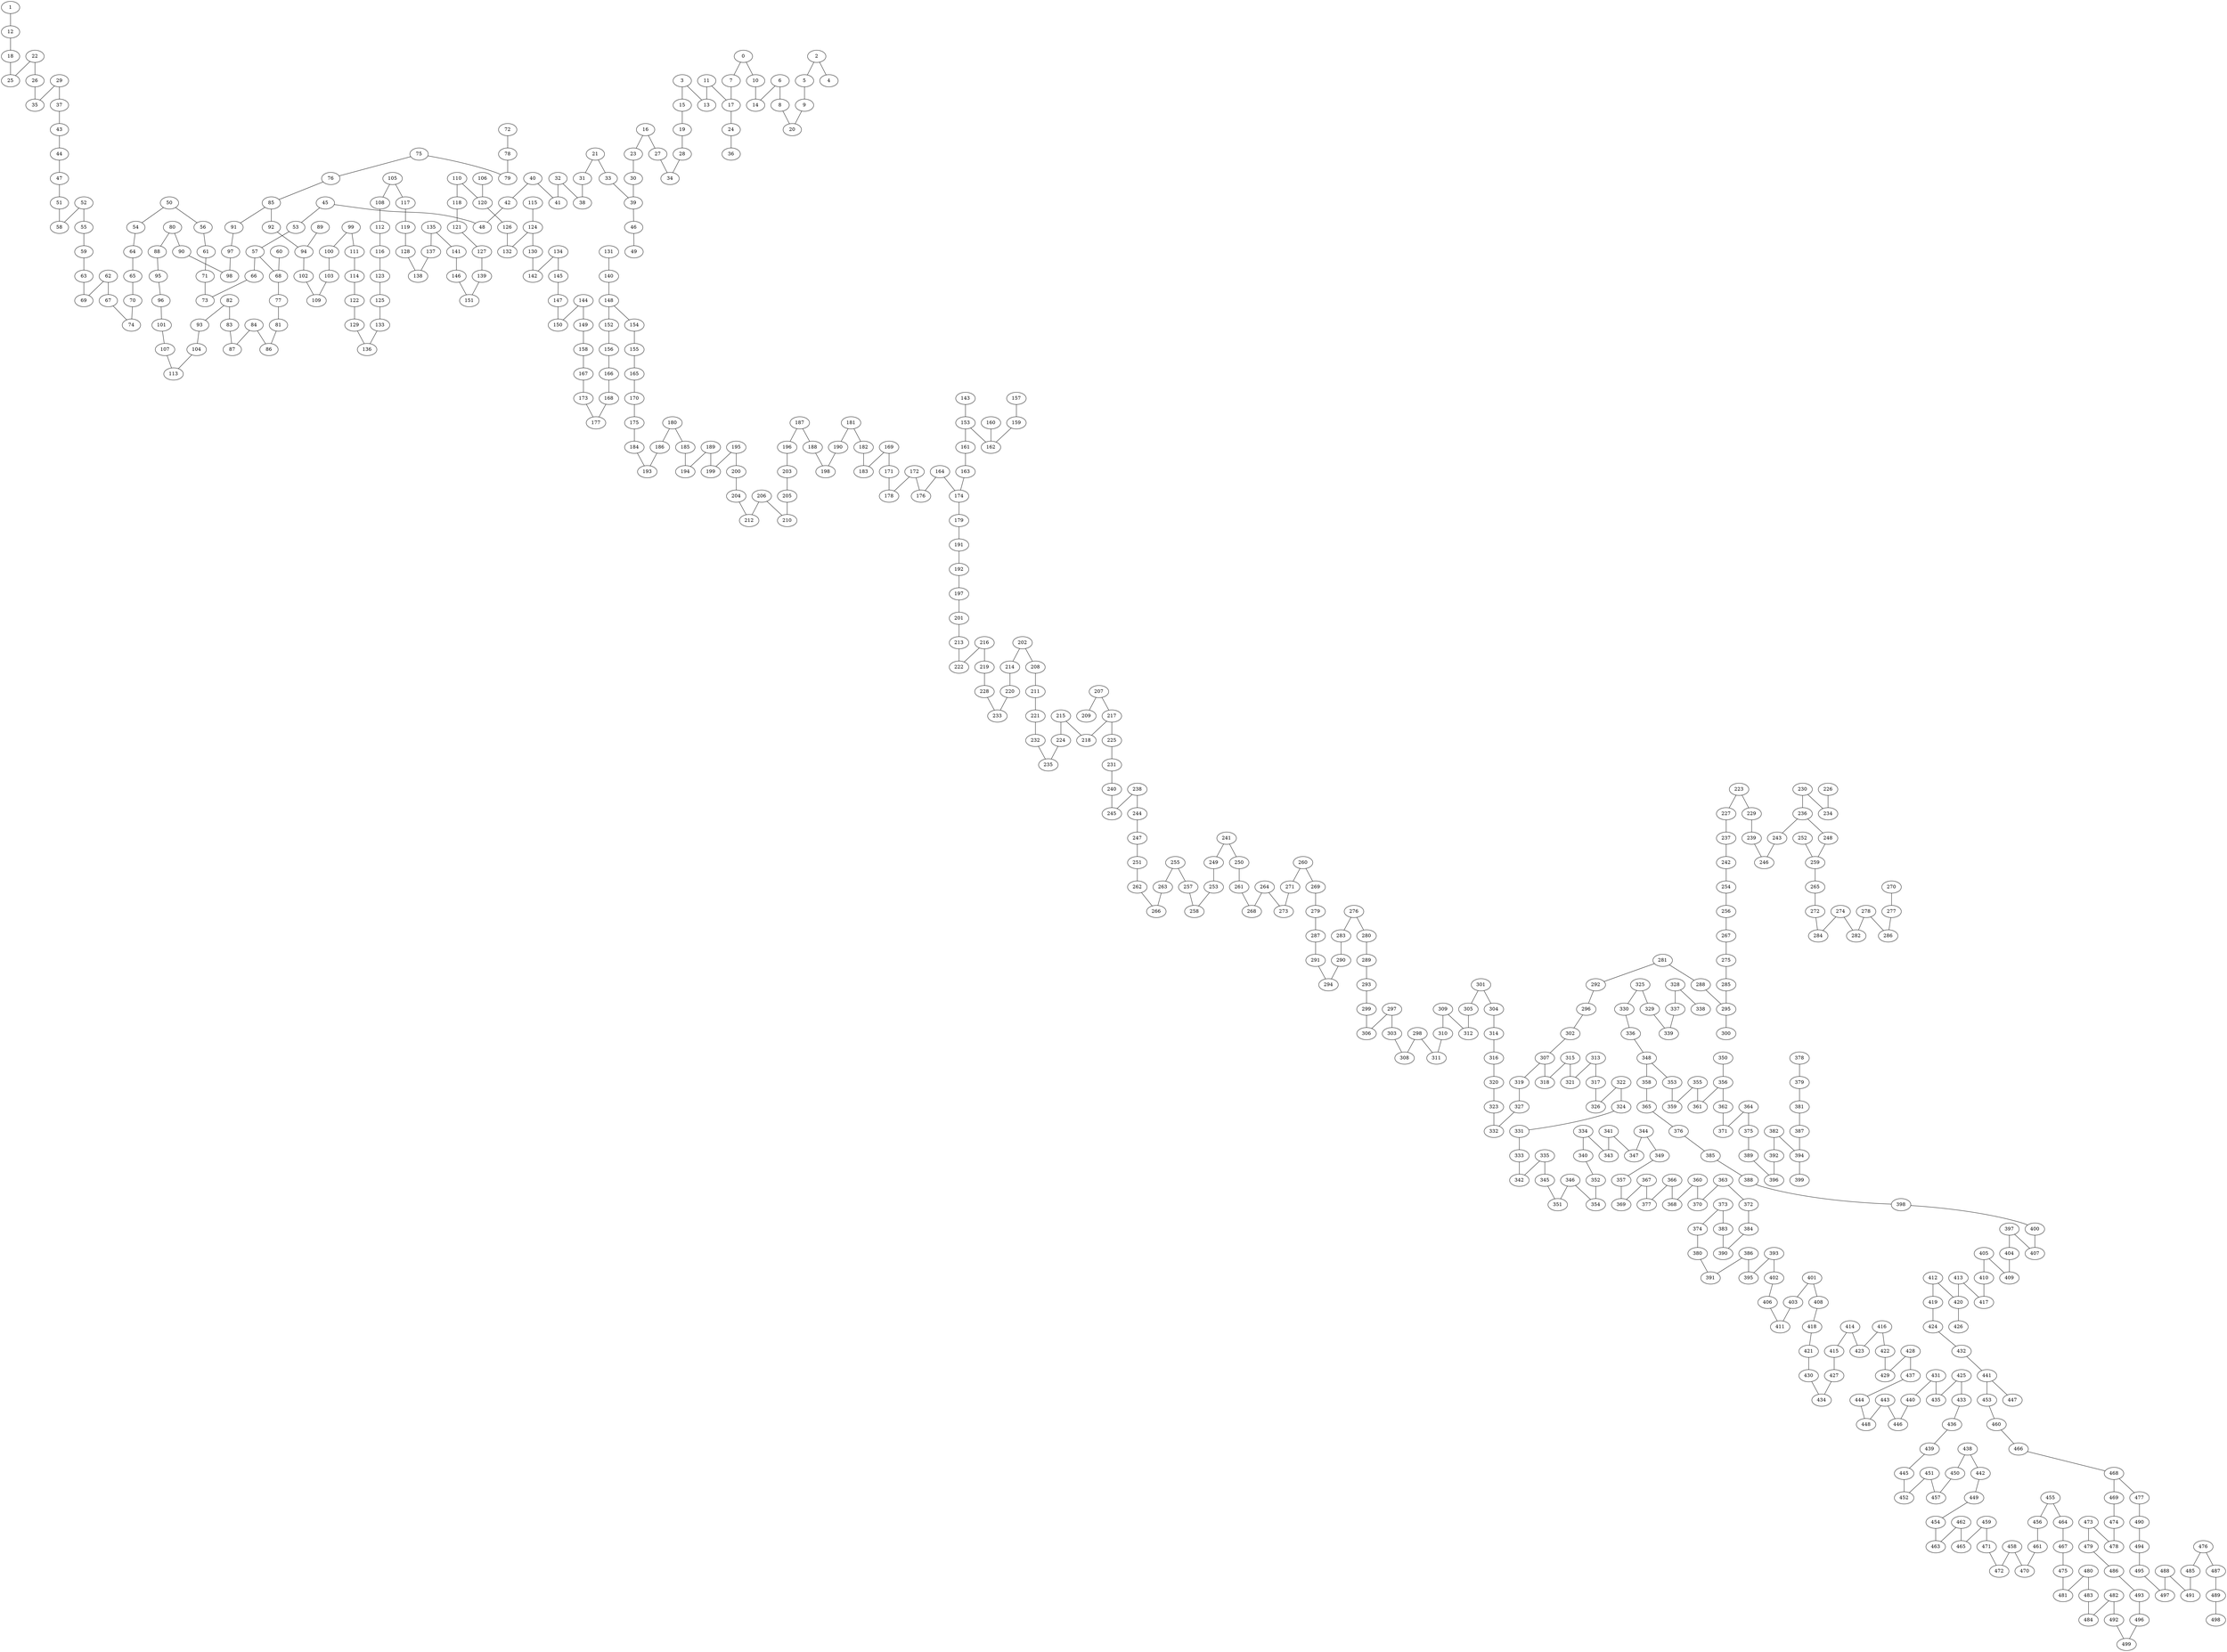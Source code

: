 strict graph G {
1;
12;
18;
25;
22;
26;
35;
29;
37;
43;
44;
47;
51;
58;
52;
55;
59;
63;
69;
62;
67;
74;
70;
65;
64;
54;
50;
56;
61;
71;
73;
66;
57;
53;
45;
48;
42;
40;
41;
32;
38;
31;
21;
33;
39;
30;
23;
16;
27;
34;
28;
19;
15;
3;
13;
11;
17;
24;
36;
7;
0;
10;
14;
6;
8;
20;
9;
5;
2;
4;
46;
49;
68;
77;
81;
86;
84;
87;
83;
82;
93;
104;
113;
107;
101;
96;
95;
88;
80;
90;
98;
97;
91;
85;
76;
75;
79;
78;
72;
92;
94;
102;
109;
103;
100;
99;
111;
114;
122;
129;
136;
133;
125;
123;
116;
112;
108;
105;
117;
119;
128;
138;
137;
135;
141;
146;
151;
139;
127;
121;
118;
110;
120;
126;
132;
124;
115;
130;
142;
134;
145;
147;
150;
144;
149;
158;
167;
173;
177;
168;
166;
156;
152;
148;
154;
155;
165;
170;
175;
184;
193;
186;
180;
185;
194;
189;
199;
195;
200;
204;
212;
206;
210;
205;
203;
196;
187;
188;
198;
190;
181;
182;
183;
169;
171;
178;
172;
176;
164;
174;
179;
191;
192;
197;
201;
213;
222;
216;
219;
228;
233;
220;
214;
202;
208;
211;
221;
232;
235;
224;
215;
218;
217;
207;
209;
225;
231;
240;
245;
238;
244;
247;
251;
262;
266;
263;
255;
257;
258;
253;
249;
241;
250;
261;
268;
264;
273;
271;
260;
269;
279;
287;
291;
294;
290;
283;
276;
280;
289;
293;
299;
306;
297;
303;
308;
298;
311;
310;
309;
312;
305;
301;
304;
314;
316;
320;
323;
332;
327;
319;
307;
318;
315;
321;
313;
317;
326;
322;
324;
331;
333;
342;
335;
345;
351;
346;
354;
352;
340;
334;
343;
341;
347;
344;
349;
357;
369;
367;
377;
366;
368;
360;
370;
363;
372;
384;
390;
383;
373;
374;
380;
391;
386;
395;
393;
402;
406;
411;
403;
401;
408;
418;
421;
430;
434;
427;
415;
414;
423;
416;
422;
429;
428;
437;
444;
448;
443;
446;
440;
431;
435;
425;
433;
436;
439;
445;
452;
451;
457;
450;
438;
442;
449;
454;
463;
462;
465;
459;
471;
472;
458;
470;
461;
456;
455;
464;
467;
475;
481;
480;
483;
484;
482;
492;
499;
496;
493;
486;
479;
473;
478;
474;
469;
468;
477;
490;
494;
495;
497;
488;
491;
485;
476;
487;
489;
498;
466;
460;
453;
441;
447;
432;
424;
419;
412;
420;
413;
417;
410;
405;
409;
404;
397;
407;
400;
398;
388;
385;
376;
365;
358;
348;
353;
359;
355;
361;
356;
350;
362;
371;
364;
375;
389;
396;
392;
382;
394;
387;
381;
379;
378;
399;
336;
330;
325;
329;
339;
337;
328;
338;
426;
302;
296;
292;
281;
288;
295;
285;
275;
267;
256;
254;
242;
237;
227;
223;
229;
239;
246;
243;
236;
248;
259;
252;
265;
272;
284;
274;
282;
278;
286;
277;
270;
230;
234;
226;
300;
163;
161;
153;
143;
162;
160;
159;
157;
140;
131;
106;
89;
60;
63 -- 69;
11 -- 13;
264 -- 268;
346 -- 354;
298 -- 308;
75 -- 76;
431 -- 435;
451 -- 457;
483 -- 484;
392 -- 396;
191 -- 192;
192 -- 197;
9 -- 20;
213 -- 222;
62 -- 69;
71 -- 73;
50 -- 54;
255 -- 257;
97 -- 98;
299 -- 306;
416 -- 422;
288 -- 295;
364 -- 371;
223 -- 229;
259 -- 265;
16 -- 23;
406 -- 411;
99 -- 111;
341 -- 343;
459 -- 471;
135 -- 141;
420 -- 426;
82 -- 93;
101 -- 107;
128 -- 138;
215 -- 224;
331 -- 333;
341 -- 347;
494 -- 495;
329 -- 339;
236 -- 248;
28 -- 34;
206 -- 210;
320 -- 323;
424 -- 432;
8 -- 20;
214 -- 220;
479 -- 486;
2 -- 5;
170 -- 175;
187 -- 188;
17 -- 24;
303 -- 308;
0 -- 7;
363 -- 370;
402 -- 406;
91 -- 97;
85 -- 92;
276 -- 280;
134 -- 142;
276 -- 283;
287 -- 291;
415 -- 427;
442 -- 449;
474 -- 478;
416 -- 423;
165 -- 170;
64 -- 65;
480 -- 481;
27 -- 34;
119 -- 128;
252 -- 259;
40 -- 41;
493 -- 496;
221 -- 232;
237 -- 242;
317 -- 326;
254 -- 256;
232 -- 235;
168 -- 177;
32 -- 38;
181 -- 182;
414 -- 415;
464 -- 467;
410 -- 417;
159 -- 162;
495 -- 497;
260 -- 271;
445 -- 452;
105 -- 117;
482 -- 492;
186 -- 193;
24 -- 36;
367 -- 369;
171 -- 178;
340 -- 352;
124 -- 132;
244 -- 247;
68 -- 77;
380 -- 391;
364 -- 375;
265 -- 272;
60 -- 68;
121 -- 127;
230 -- 236;
67 -- 74;
372 -- 384;
167 -- 173;
200 -- 204;
296 -- 302;
207 -- 209;
163 -- 174;
367 -- 377;
309 -- 312;
422 -- 429;
104 -- 113;
449 -- 454;
203 -- 205;
345 -- 351;
437 -- 444;
353 -- 359;
50 -- 56;
205 -- 210;
188 -- 198;
374 -- 380;
443 -- 448;
405 -- 410;
56 -- 61;
149 -- 158;
110 -- 118;
430 -- 434;
454 -- 463;
231 -- 240;
62 -- 67;
144 -- 150;
115 -- 124;
174 -- 179;
26 -- 35;
319 -- 327;
66 -- 73;
6 -- 14;
473 -- 478;
412 -- 420;
400 -- 407;
325 -- 330;
179 -- 191;
397 -- 404;
2 -- 4;
309 -- 310;
83 -- 87;
31 -- 38;
239 -- 246;
181 -- 190;
251 -- 262;
184 -- 193;
145 -- 147;
413 -- 420;
404 -- 409;
153 -- 162;
325 -- 329;
37 -- 43;
51 -- 58;
305 -- 312;
148 -- 152;
330 -- 336;
21 -- 31;
182 -- 183;
169 -- 171;
401 -- 403;
438 -- 442;
270 -- 277;
227 -- 237;
226 -- 234;
72 -- 78;
1 -- 12;
143 -- 153;
297 -- 306;
196 -- 203;
365 -- 376;
175 -- 184;
5 -- 9;
356 -- 361;
102 -- 109;
440 -- 446;
279 -- 287;
112 -- 116;
173 -- 177;
164 -- 176;
217 -- 225;
94 -- 102;
65 -- 70;
334 -- 340;
461 -- 470;
80 -- 90;
336 -- 348;
42 -- 48;
172 -- 178;
206 -- 212;
301 -- 305;
133 -- 136;
327 -- 332;
77 -- 81;
360 -- 368;
492 -- 499;
315 -- 321;
386 -- 391;
443 -- 446;
111 -- 114;
496 -- 499;
462 -- 465;
19 -- 28;
124 -- 130;
81 -- 86;
148 -- 154;
249 -- 253;
373 -- 374;
386 -- 395;
467 -- 475;
490 -- 494;
185 -- 194;
488 -- 497;
432 -- 441;
412 -- 419;
271 -- 273;
3 -- 13;
220 -- 233;
202 -- 214;
146 -- 151;
373 -- 383;
250 -- 261;
485 -- 491;
489 -- 498;
375 -- 389;
240 -- 245;
357 -- 369;
99 -- 100;
421 -- 430;
471 -- 472;
444 -- 448;
462 -- 463;
313 -- 317;
379 -- 381;
207 -- 217;
105 -- 108;
256 -- 267;
433 -- 436;
158 -- 167;
281 -- 288;
242 -- 254;
414 -- 423;
427 -- 434;
480 -- 483;
387 -- 394;
208 -- 211;
195 -- 199;
12 -- 18;
453 -- 460;
469 -- 474;
488 -- 491;
130 -- 142;
356 -- 362;
84 -- 87;
224 -- 235;
70 -- 74;
228 -- 233;
257 -- 258;
455 -- 456;
292 -- 296;
363 -- 372;
267 -- 275;
137 -- 138;
280 -- 289;
283 -- 290;
243 -- 246;
129 -- 136;
304 -- 314;
197 -- 201;
219 -- 228;
229 -- 239;
131 -- 140;
10 -- 14;
139 -- 151;
180 -- 185;
263 -- 266;
335 -- 342;
21 -- 33;
238 -- 245;
425 -- 435;
382 -- 392;
272 -- 284;
302 -- 307;
439 -- 445;
30 -- 39;
293 -- 299;
362 -- 371;
92 -- 94;
169 -- 183;
262 -- 266;
241 -- 249;
476 -- 485;
307 -- 319;
110 -- 120;
223 -- 227;
393 -- 402;
189 -- 199;
346 -- 351;
260 -- 269;
428 -- 437;
134 -- 145;
126 -- 132;
39 -- 46;
95 -- 96;
117 -- 119;
141 -- 146;
393 -- 395;
456 -- 461;
297 -- 303;
275 -- 285;
328 -- 337;
75 -- 79;
18 -- 25;
47 -- 51;
96 -- 101;
88 -- 95;
84 -- 86;
360 -- 370;
322 -- 324;
100 -- 103;
255 -- 263;
274 -- 282;
106 -- 120;
460 -- 466;
450 -- 457;
57 -- 66;
7 -- 17;
236 -- 243;
166 -- 168;
45 -- 48;
55 -- 59;
15 -- 19;
290 -- 294;
355 -- 361;
269 -- 279;
202 -- 208;
217 -- 218;
316 -- 320;
477 -- 490;
328 -- 338;
277 -- 286;
89 -- 94;
238 -- 244;
253 -- 258;
385 -- 388;
0 -- 10;
382 -- 394;
278 -- 282;
349 -- 357;
333 -- 342;
355 -- 359;
482 -- 484;
431 -- 440;
161 -- 163;
405 -- 409;
123 -- 125;
108 -- 112;
458 -- 470;
486 -- 493;
114 -- 122;
324 -- 331;
419 -- 424;
344 -- 347;
344 -- 349;
348 -- 358;
335 -- 345;
154 -- 155;
23 -- 30;
278 -- 286;
53 -- 57;
468 -- 469;
195 -- 200;
261 -- 268;
22 -- 25;
32 -- 41;
107 -- 113;
436 -- 439;
122 -- 129;
394 -- 399;
85 -- 91;
204 -- 212;
156 -- 166;
54 -- 64;
398 -- 400;
160 -- 162;
441 -- 453;
93 -- 104;
59 -- 63;
45 -- 53;
43 -- 44;
164 -- 174;
322 -- 326;
428 -- 429;
348 -- 353;
76 -- 85;
315 -- 318;
313 -- 321;
144 -- 149;
147 -- 150;
118 -- 121;
413 -- 417;
216 -- 219;
215 -- 218;
455 -- 464;
358 -- 365;
401 -- 408;
425 -- 433;
487 -- 489;
418 -- 421;
3 -- 15;
189 -- 194;
366 -- 368;
389 -- 396;
337 -- 339;
352 -- 354;
172 -- 176;
116 -- 123;
152 -- 156;
388 -- 398;
211 -- 221;
366 -- 377;
241 -- 250;
459 -- 465;
384 -- 390;
80 -- 88;
135 -- 137;
120 -- 126;
216 -- 222;
381 -- 387;
140 -- 148;
153 -- 161;
298 -- 311;
22 -- 26;
190 -- 198;
29 -- 37;
383 -- 390;
408 -- 418;
473 -- 479;
225 -- 231;
397 -- 407;
376 -- 385;
350 -- 356;
248 -- 259;
295 -- 300;
44 -- 47;
180 -- 186;
11 -- 17;
52 -- 58;
16 -- 27;
46 -- 49;
127 -- 139;
90 -- 98;
307 -- 318;
438 -- 450;
475 -- 481;
78 -- 79;
201 -- 213;
403 -- 411;
285 -- 295;
230 -- 234;
301 -- 304;
57 -- 68;
291 -- 294;
125 -- 133;
458 -- 472;
441 -- 447;
310 -- 311;
476 -- 487;
40 -- 42;
187 -- 196;
281 -- 292;
468 -- 477;
157 -- 159;
334 -- 343;
103 -- 109;
52 -- 55;
247 -- 251;
289 -- 293;
61 -- 71;
314 -- 316;
29 -- 35;
155 -- 165;
378 -- 379;
264 -- 273;
451 -- 452;
274 -- 284;
6 -- 8;
323 -- 332;
33 -- 39;
82 -- 83;
466 -- 468;
}
